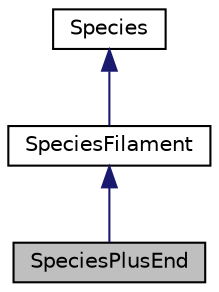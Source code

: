digraph "SpeciesPlusEnd"
{
 // INTERACTIVE_SVG=YES
  edge [fontname="Helvetica",fontsize="10",labelfontname="Helvetica",labelfontsize="10"];
  node [fontname="Helvetica",fontsize="10",shape=record];
  Node0 [label="SpeciesPlusEnd",height=0.2,width=0.4,color="black", fillcolor="grey75", style="filled", fontcolor="black"];
  Node1 -> Node0 [dir="back",color="midnightblue",fontsize="10",style="solid",fontname="Helvetica"];
  Node1 [label="SpeciesFilament",height=0.2,width=0.4,color="black", fillcolor="white", style="filled",URL="$classSpeciesFilament.html",tooltip="Used for species that can be in a Filament. "];
  Node2 -> Node1 [dir="back",color="midnightblue",fontsize="10",style="solid",fontname="Helvetica"];
  Node2 [label="Species",height=0.2,width=0.4,color="black", fillcolor="white", style="filled",URL="$classSpecies.html",tooltip="Represents chemical molecules, tracks their copy number and can be used in Reactions. "];
}
